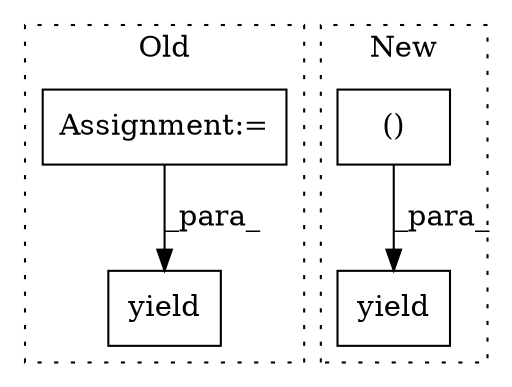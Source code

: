 digraph G {
subgraph cluster0 {
1 [label="yield" a="112" s="3412" l="7" shape="box"];
4 [label="Assignment:=" a="7" s="3039" l="1" shape="box"];
label = "Old";
style="dotted";
}
subgraph cluster1 {
2 [label="()" a="106" s="2285" l="156" shape="box"];
3 [label="yield" a="112" s="2269" l="16" shape="box"];
label = "New";
style="dotted";
}
2 -> 3 [label="_para_"];
4 -> 1 [label="_para_"];
}